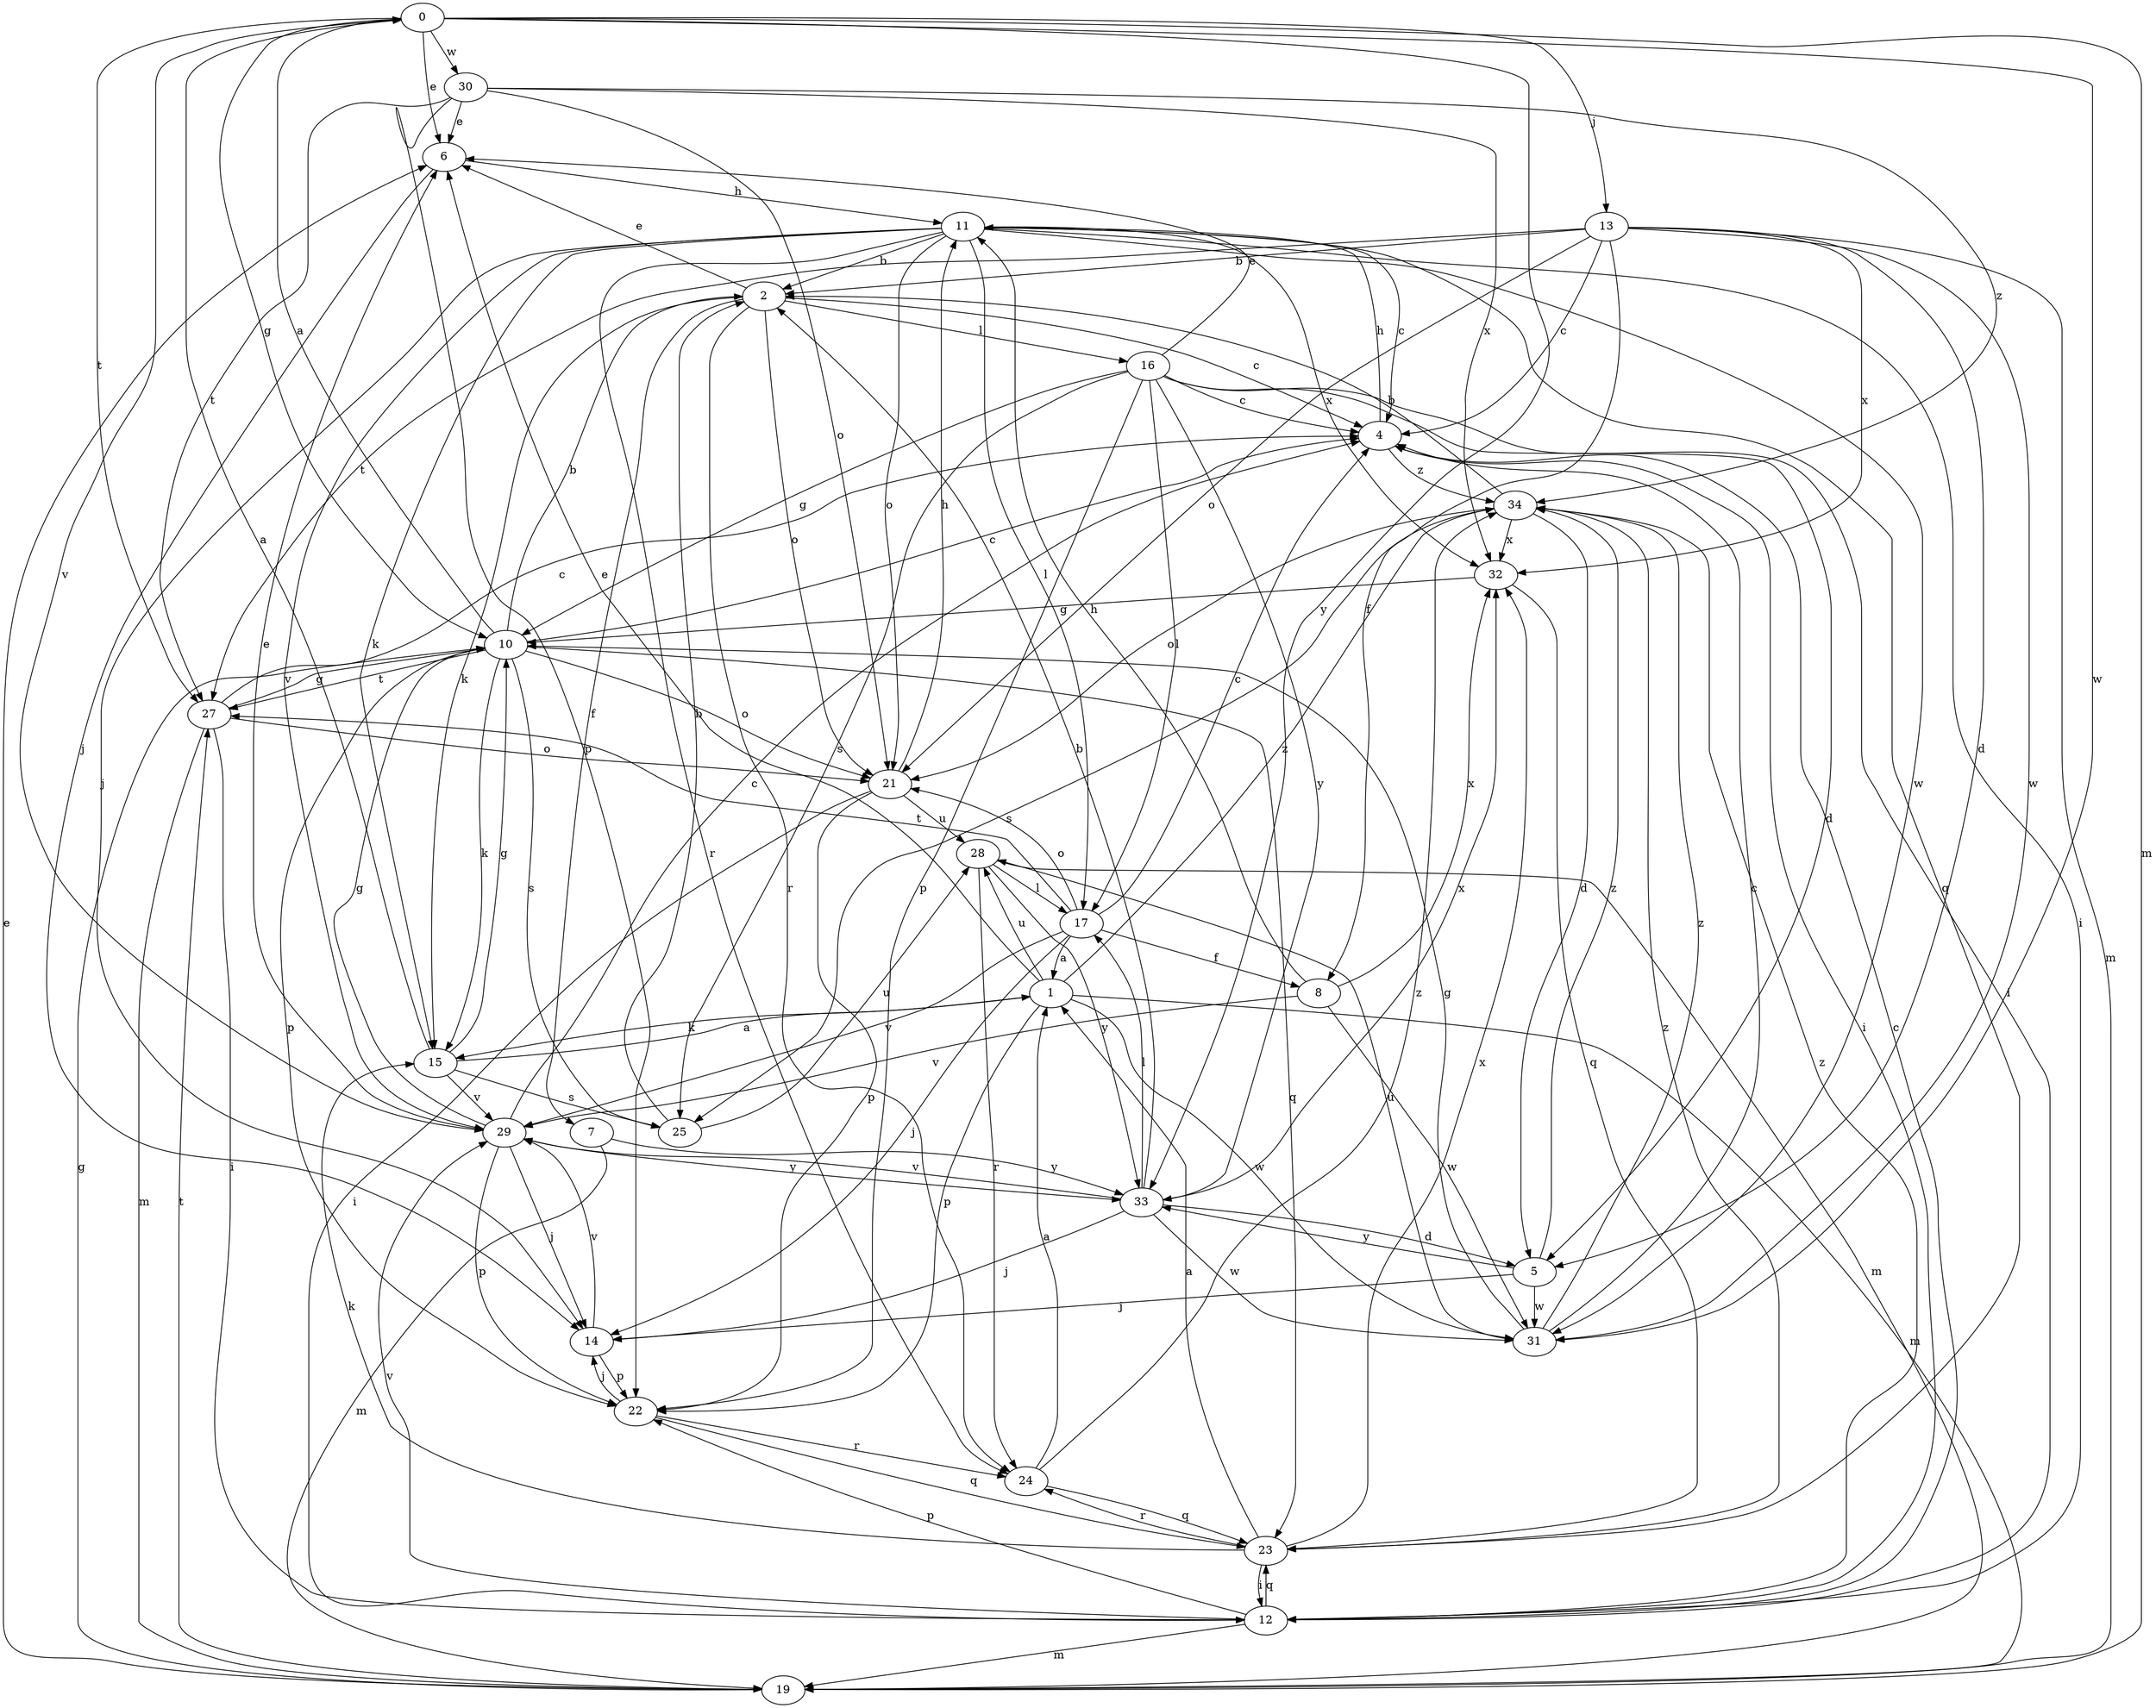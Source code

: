 strict digraph  {
0;
1;
2;
4;
5;
6;
7;
8;
10;
11;
12;
13;
14;
15;
16;
17;
19;
21;
22;
23;
24;
25;
27;
28;
29;
30;
31;
32;
33;
34;
0 -> 6  [label=e];
0 -> 10  [label=g];
0 -> 13  [label=j];
0 -> 19  [label=m];
0 -> 27  [label=t];
0 -> 29  [label=v];
0 -> 30  [label=w];
0 -> 31  [label=w];
0 -> 33  [label=y];
1 -> 6  [label=e];
1 -> 15  [label=k];
1 -> 19  [label=m];
1 -> 22  [label=p];
1 -> 28  [label=u];
1 -> 31  [label=w];
1 -> 34  [label=z];
2 -> 4  [label=c];
2 -> 6  [label=e];
2 -> 7  [label=f];
2 -> 15  [label=k];
2 -> 16  [label=l];
2 -> 21  [label=o];
2 -> 24  [label=r];
4 -> 11  [label=h];
4 -> 12  [label=i];
4 -> 34  [label=z];
5 -> 14  [label=j];
5 -> 31  [label=w];
5 -> 33  [label=y];
5 -> 34  [label=z];
6 -> 11  [label=h];
6 -> 14  [label=j];
7 -> 19  [label=m];
7 -> 33  [label=y];
8 -> 11  [label=h];
8 -> 29  [label=v];
8 -> 31  [label=w];
8 -> 32  [label=x];
10 -> 0  [label=a];
10 -> 2  [label=b];
10 -> 4  [label=c];
10 -> 15  [label=k];
10 -> 21  [label=o];
10 -> 22  [label=p];
10 -> 23  [label=q];
10 -> 25  [label=s];
10 -> 27  [label=t];
11 -> 2  [label=b];
11 -> 4  [label=c];
11 -> 12  [label=i];
11 -> 14  [label=j];
11 -> 15  [label=k];
11 -> 17  [label=l];
11 -> 21  [label=o];
11 -> 23  [label=q];
11 -> 24  [label=r];
11 -> 29  [label=v];
11 -> 31  [label=w];
11 -> 32  [label=x];
12 -> 4  [label=c];
12 -> 19  [label=m];
12 -> 22  [label=p];
12 -> 23  [label=q];
12 -> 29  [label=v];
12 -> 34  [label=z];
13 -> 2  [label=b];
13 -> 4  [label=c];
13 -> 5  [label=d];
13 -> 8  [label=f];
13 -> 19  [label=m];
13 -> 21  [label=o];
13 -> 27  [label=t];
13 -> 31  [label=w];
13 -> 32  [label=x];
14 -> 22  [label=p];
14 -> 29  [label=v];
15 -> 0  [label=a];
15 -> 1  [label=a];
15 -> 10  [label=g];
15 -> 25  [label=s];
15 -> 29  [label=v];
16 -> 4  [label=c];
16 -> 5  [label=d];
16 -> 6  [label=e];
16 -> 10  [label=g];
16 -> 12  [label=i];
16 -> 17  [label=l];
16 -> 22  [label=p];
16 -> 25  [label=s];
16 -> 33  [label=y];
17 -> 1  [label=a];
17 -> 4  [label=c];
17 -> 8  [label=f];
17 -> 14  [label=j];
17 -> 21  [label=o];
17 -> 27  [label=t];
17 -> 29  [label=v];
19 -> 6  [label=e];
19 -> 10  [label=g];
19 -> 27  [label=t];
21 -> 11  [label=h];
21 -> 12  [label=i];
21 -> 22  [label=p];
21 -> 28  [label=u];
22 -> 14  [label=j];
22 -> 23  [label=q];
22 -> 24  [label=r];
23 -> 1  [label=a];
23 -> 12  [label=i];
23 -> 15  [label=k];
23 -> 24  [label=r];
23 -> 32  [label=x];
23 -> 34  [label=z];
24 -> 1  [label=a];
24 -> 23  [label=q];
24 -> 34  [label=z];
25 -> 2  [label=b];
25 -> 28  [label=u];
27 -> 4  [label=c];
27 -> 10  [label=g];
27 -> 12  [label=i];
27 -> 19  [label=m];
27 -> 21  [label=o];
28 -> 17  [label=l];
28 -> 19  [label=m];
28 -> 24  [label=r];
28 -> 33  [label=y];
29 -> 4  [label=c];
29 -> 6  [label=e];
29 -> 10  [label=g];
29 -> 14  [label=j];
29 -> 22  [label=p];
29 -> 33  [label=y];
30 -> 6  [label=e];
30 -> 21  [label=o];
30 -> 22  [label=p];
30 -> 27  [label=t];
30 -> 32  [label=x];
30 -> 34  [label=z];
31 -> 4  [label=c];
31 -> 10  [label=g];
31 -> 28  [label=u];
31 -> 34  [label=z];
32 -> 10  [label=g];
32 -> 23  [label=q];
33 -> 2  [label=b];
33 -> 5  [label=d];
33 -> 14  [label=j];
33 -> 17  [label=l];
33 -> 29  [label=v];
33 -> 31  [label=w];
33 -> 32  [label=x];
34 -> 2  [label=b];
34 -> 5  [label=d];
34 -> 21  [label=o];
34 -> 25  [label=s];
34 -> 32  [label=x];
}
